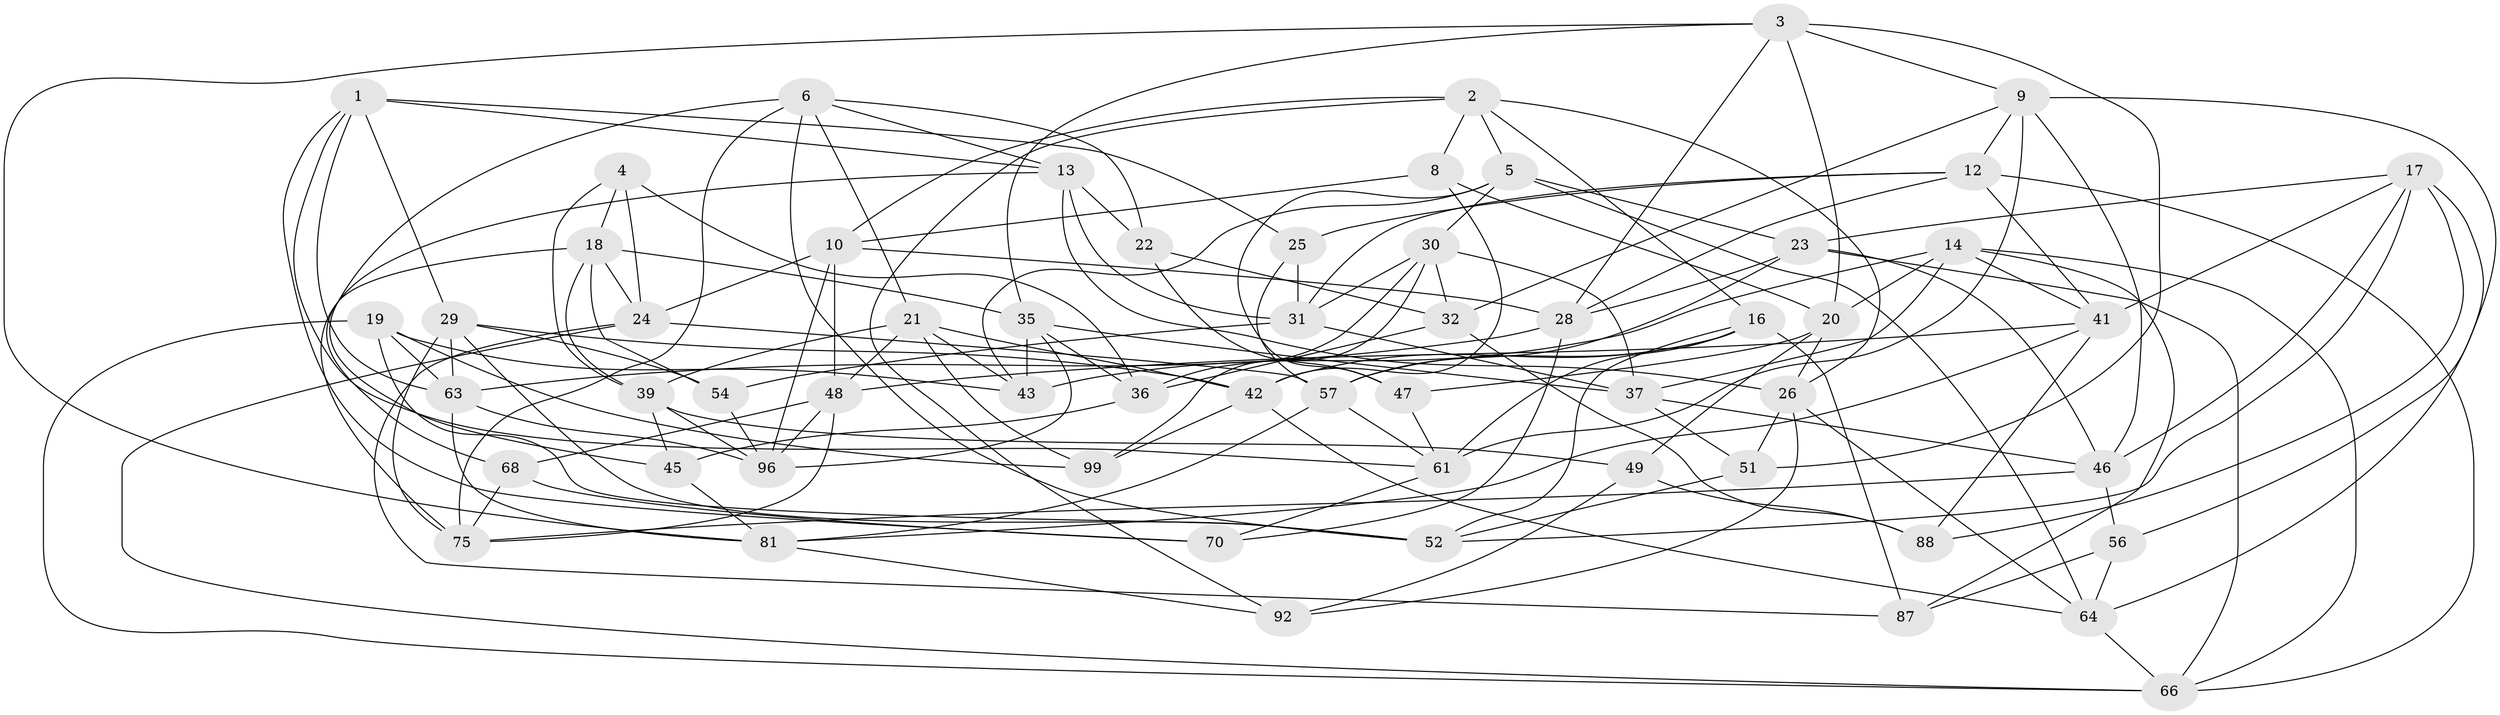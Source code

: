 // original degree distribution, {4: 1.0}
// Generated by graph-tools (version 1.1) at 2025/11/02/21/25 10:11:16]
// undirected, 58 vertices, 156 edges
graph export_dot {
graph [start="1"]
  node [color=gray90,style=filled];
  1 [super="+11"];
  2 [super="+60"];
  3 [super="+95"];
  4;
  5 [super="+91"];
  6 [super="+7"];
  8;
  9 [super="+74"];
  10 [super="+15"];
  12 [super="+90"];
  13 [super="+27"];
  14 [super="+98"];
  16 [super="+73"];
  17 [super="+71"];
  18 [super="+50"];
  19 [super="+83"];
  20 [super="+67"];
  21 [super="+38"];
  22;
  23 [super="+40"];
  24 [super="+72"];
  25;
  26 [super="+34"];
  28 [super="+65"];
  29 [super="+53"];
  30 [super="+97"];
  31 [super="+58"];
  32 [super="+33"];
  35 [super="+55"];
  36 [super="+86"];
  37 [super="+84"];
  39 [super="+93"];
  41 [super="+89"];
  42 [super="+44"];
  43 [super="+59"];
  45;
  46 [super="+78"];
  47;
  48 [super="+69"];
  49;
  51;
  52 [super="+82"];
  54;
  56;
  57 [super="+94"];
  61 [super="+62"];
  63 [super="+77"];
  64 [super="+79"];
  66 [super="+80"];
  68;
  70;
  75 [super="+76"];
  81 [super="+85"];
  87;
  88;
  92;
  96 [super="+100"];
  99;
  1 -- 29;
  1 -- 25;
  1 -- 61;
  1 -- 13;
  1 -- 70;
  1 -- 63;
  2 -- 10;
  2 -- 8;
  2 -- 26;
  2 -- 92;
  2 -- 5;
  2 -- 16;
  3 -- 51;
  3 -- 20;
  3 -- 9;
  3 -- 81;
  3 -- 28;
  3 -- 35;
  4 -- 18;
  4 -- 24;
  4 -- 36;
  4 -- 39;
  5 -- 23;
  5 -- 47;
  5 -- 64;
  5 -- 43;
  5 -- 30;
  6 -- 75;
  6 -- 52;
  6 -- 13;
  6 -- 45;
  6 -- 21;
  6 -- 22;
  8 -- 10;
  8 -- 20;
  8 -- 42;
  9 -- 61;
  9 -- 56;
  9 -- 32;
  9 -- 12;
  9 -- 46;
  10 -- 48;
  10 -- 96;
  10 -- 24;
  10 -- 28;
  12 -- 41;
  12 -- 66;
  12 -- 31;
  12 -- 25;
  12 -- 28;
  13 -- 22;
  13 -- 68;
  13 -- 26;
  13 -- 31;
  14 -- 43;
  14 -- 66;
  14 -- 37;
  14 -- 41;
  14 -- 20;
  14 -- 87;
  16 -- 42;
  16 -- 57;
  16 -- 52;
  16 -- 61;
  16 -- 87;
  17 -- 41;
  17 -- 88;
  17 -- 52;
  17 -- 23;
  17 -- 64;
  17 -- 46;
  18 -- 24;
  18 -- 35;
  18 -- 54;
  18 -- 39;
  18 -- 75;
  19 -- 66;
  19 -- 43 [weight=2];
  19 -- 63;
  19 -- 99;
  19 -- 52;
  20 -- 26;
  20 -- 49;
  20 -- 47;
  21 -- 39;
  21 -- 99;
  21 -- 48;
  21 -- 43;
  21 -- 42;
  22 -- 47;
  22 -- 32;
  23 -- 66;
  23 -- 57;
  23 -- 46;
  23 -- 28;
  24 -- 66;
  24 -- 57;
  24 -- 87;
  25 -- 57;
  25 -- 31;
  26 -- 51;
  26 -- 92;
  26 -- 64;
  28 -- 70;
  28 -- 63;
  29 -- 75;
  29 -- 42;
  29 -- 52;
  29 -- 54;
  29 -- 63;
  30 -- 37;
  30 -- 99;
  30 -- 32;
  30 -- 36;
  30 -- 31;
  31 -- 54;
  31 -- 37;
  32 -- 88;
  32 -- 36 [weight=2];
  35 -- 96;
  35 -- 36;
  35 -- 37;
  35 -- 43;
  36 -- 45;
  37 -- 51;
  37 -- 46;
  39 -- 45;
  39 -- 96;
  39 -- 49;
  41 -- 88;
  41 -- 48;
  41 -- 81;
  42 -- 99;
  42 -- 64;
  45 -- 81;
  46 -- 56;
  46 -- 75;
  47 -- 61;
  48 -- 75;
  48 -- 68;
  48 -- 96;
  49 -- 92;
  49 -- 88;
  51 -- 52;
  54 -- 96;
  56 -- 87;
  56 -- 64;
  57 -- 61;
  57 -- 81;
  61 -- 70;
  63 -- 81;
  63 -- 96;
  64 -- 66;
  68 -- 70;
  68 -- 75;
  81 -- 92;
}
